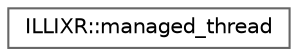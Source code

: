 digraph "Graphical Class Hierarchy"
{
 // LATEX_PDF_SIZE
  bgcolor="transparent";
  edge [fontname=Helvetica,fontsize=10,labelfontname=Helvetica,labelfontsize=10];
  node [fontname=Helvetica,fontsize=10,shape=box,height=0.2,width=0.4];
  rankdir="LR";
  Node0 [id="Node000000",label="ILLIXR::managed_thread",height=0.2,width=0.4,color="grey40", fillcolor="white", style="filled",URL="$classILLIXR_1_1managed__thread.html",tooltip="An object that manages a std::thread; it joins and exits when the object gets destructed."];
}
